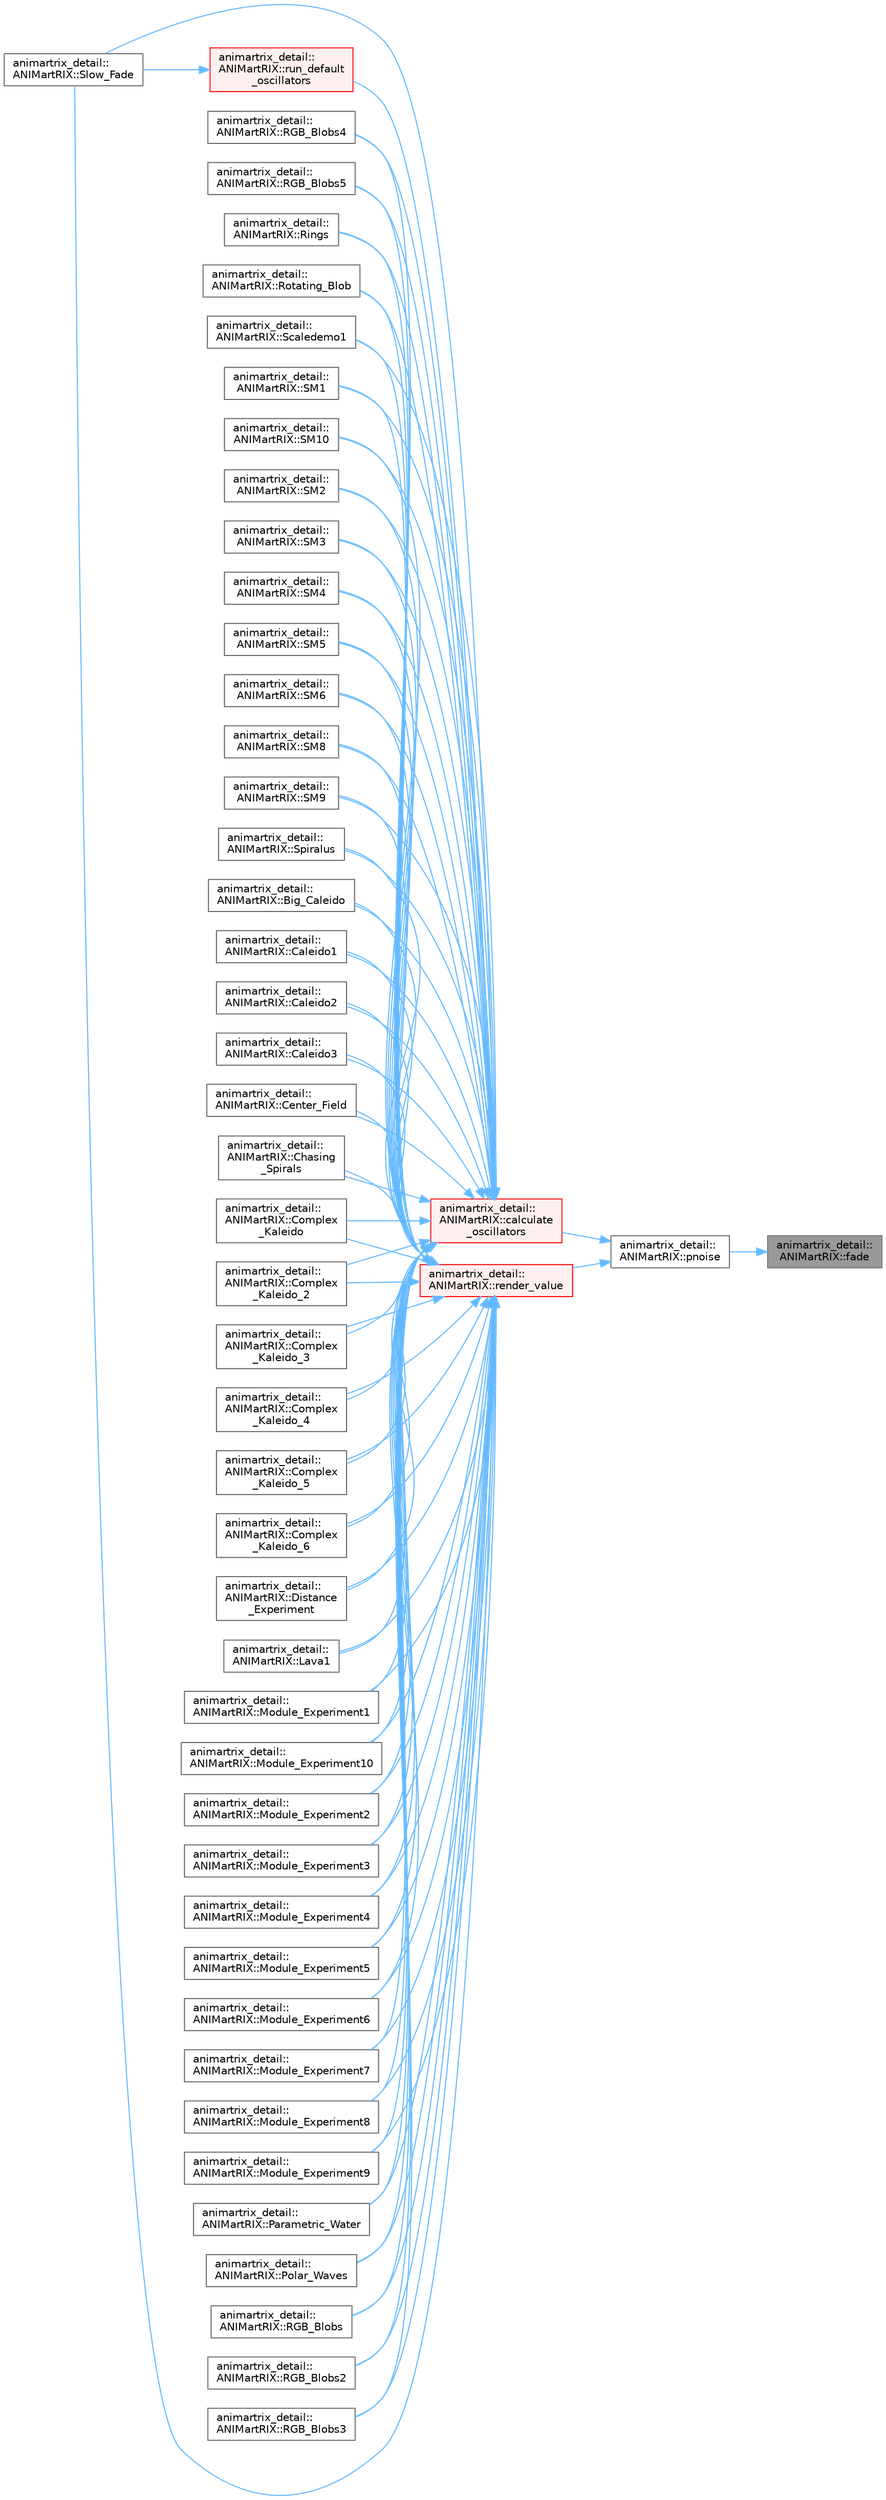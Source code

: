 digraph "animartrix_detail::ANIMartRIX::fade"
{
 // LATEX_PDF_SIZE
  bgcolor="transparent";
  edge [fontname=Helvetica,fontsize=10,labelfontname=Helvetica,labelfontsize=10];
  node [fontname=Helvetica,fontsize=10,shape=box,height=0.2,width=0.4];
  rankdir="RL";
  Node1 [id="Node000001",label="animartrix_detail::\lANIMartRIX::fade",height=0.2,width=0.4,color="gray40", fillcolor="grey60", style="filled", fontcolor="black",tooltip=" "];
  Node1 -> Node2 [id="edge1_Node000001_Node000002",dir="back",color="steelblue1",style="solid",tooltip=" "];
  Node2 [id="Node000002",label="animartrix_detail::\lANIMartRIX::pnoise",height=0.2,width=0.4,color="grey40", fillcolor="white", style="filled",URL="$df/d5e/classanimartrix__detail_1_1_a_n_i_mart_r_i_x.html#a4e599e324fb4f9bec1a113f1843f6058",tooltip=" "];
  Node2 -> Node3 [id="edge2_Node000002_Node000003",dir="back",color="steelblue1",style="solid",tooltip=" "];
  Node3 [id="Node000003",label="animartrix_detail::\lANIMartRIX::calculate\l_oscillators",height=0.2,width=0.4,color="red", fillcolor="#FFF0F0", style="filled",URL="$df/d5e/classanimartrix__detail_1_1_a_n_i_mart_r_i_x.html#a8f1a3ef6f9688953f30b62ee5a3842e0",tooltip=" "];
  Node3 -> Node4 [id="edge3_Node000003_Node000004",dir="back",color="steelblue1",style="solid",tooltip=" "];
  Node4 [id="Node000004",label="animartrix_detail::\lANIMartRIX::Big_Caleido",height=0.2,width=0.4,color="grey40", fillcolor="white", style="filled",URL="$df/d5e/classanimartrix__detail_1_1_a_n_i_mart_r_i_x.html#afd42bd1ab9524ace460826650d786553",tooltip=" "];
  Node3 -> Node5 [id="edge4_Node000003_Node000005",dir="back",color="steelblue1",style="solid",tooltip=" "];
  Node5 [id="Node000005",label="animartrix_detail::\lANIMartRIX::Caleido1",height=0.2,width=0.4,color="grey40", fillcolor="white", style="filled",URL="$df/d5e/classanimartrix__detail_1_1_a_n_i_mart_r_i_x.html#a635b9bd669d09ed6fb6fd57928d7db35",tooltip=" "];
  Node3 -> Node6 [id="edge5_Node000003_Node000006",dir="back",color="steelblue1",style="solid",tooltip=" "];
  Node6 [id="Node000006",label="animartrix_detail::\lANIMartRIX::Caleido2",height=0.2,width=0.4,color="grey40", fillcolor="white", style="filled",URL="$df/d5e/classanimartrix__detail_1_1_a_n_i_mart_r_i_x.html#aaf67b24ce35b40df41e25e1f38c094c4",tooltip=" "];
  Node3 -> Node7 [id="edge6_Node000003_Node000007",dir="back",color="steelblue1",style="solid",tooltip=" "];
  Node7 [id="Node000007",label="animartrix_detail::\lANIMartRIX::Caleido3",height=0.2,width=0.4,color="grey40", fillcolor="white", style="filled",URL="$df/d5e/classanimartrix__detail_1_1_a_n_i_mart_r_i_x.html#ae641ea96215a7c955214c9d942210d39",tooltip=" "];
  Node3 -> Node8 [id="edge7_Node000003_Node000008",dir="back",color="steelblue1",style="solid",tooltip=" "];
  Node8 [id="Node000008",label="animartrix_detail::\lANIMartRIX::Center_Field",height=0.2,width=0.4,color="grey40", fillcolor="white", style="filled",URL="$df/d5e/classanimartrix__detail_1_1_a_n_i_mart_r_i_x.html#a935f5ce0a54dd11a017c2144a4391c30",tooltip=" "];
  Node3 -> Node9 [id="edge8_Node000003_Node000009",dir="back",color="steelblue1",style="solid",tooltip=" "];
  Node9 [id="Node000009",label="animartrix_detail::\lANIMartRIX::Chasing\l_Spirals",height=0.2,width=0.4,color="grey40", fillcolor="white", style="filled",URL="$df/d5e/classanimartrix__detail_1_1_a_n_i_mart_r_i_x.html#a6475946cb350bccabbca3d28eee3bede",tooltip=" "];
  Node3 -> Node10 [id="edge9_Node000003_Node000010",dir="back",color="steelblue1",style="solid",tooltip=" "];
  Node10 [id="Node000010",label="animartrix_detail::\lANIMartRIX::Complex\l_Kaleido",height=0.2,width=0.4,color="grey40", fillcolor="white", style="filled",URL="$df/d5e/classanimartrix__detail_1_1_a_n_i_mart_r_i_x.html#a2a50d7ce292db55ed53567b5f87c6e4d",tooltip=" "];
  Node3 -> Node11 [id="edge10_Node000003_Node000011",dir="back",color="steelblue1",style="solid",tooltip=" "];
  Node11 [id="Node000011",label="animartrix_detail::\lANIMartRIX::Complex\l_Kaleido_2",height=0.2,width=0.4,color="grey40", fillcolor="white", style="filled",URL="$df/d5e/classanimartrix__detail_1_1_a_n_i_mart_r_i_x.html#aa4f118355ed38a09cbac05c0ed1487e6",tooltip=" "];
  Node3 -> Node12 [id="edge11_Node000003_Node000012",dir="back",color="steelblue1",style="solid",tooltip=" "];
  Node12 [id="Node000012",label="animartrix_detail::\lANIMartRIX::Complex\l_Kaleido_3",height=0.2,width=0.4,color="grey40", fillcolor="white", style="filled",URL="$df/d5e/classanimartrix__detail_1_1_a_n_i_mart_r_i_x.html#aafa5d8f53b7592d3e8c05c77d233842d",tooltip=" "];
  Node3 -> Node13 [id="edge12_Node000003_Node000013",dir="back",color="steelblue1",style="solid",tooltip=" "];
  Node13 [id="Node000013",label="animartrix_detail::\lANIMartRIX::Complex\l_Kaleido_4",height=0.2,width=0.4,color="grey40", fillcolor="white", style="filled",URL="$df/d5e/classanimartrix__detail_1_1_a_n_i_mart_r_i_x.html#aaa6e9f5d15d84f47ab2cf9aec551f414",tooltip=" "];
  Node3 -> Node14 [id="edge13_Node000003_Node000014",dir="back",color="steelblue1",style="solid",tooltip=" "];
  Node14 [id="Node000014",label="animartrix_detail::\lANIMartRIX::Complex\l_Kaleido_5",height=0.2,width=0.4,color="grey40", fillcolor="white", style="filled",URL="$df/d5e/classanimartrix__detail_1_1_a_n_i_mart_r_i_x.html#a3ee9be43132eaf3adf379632b2f64c67",tooltip=" "];
  Node3 -> Node15 [id="edge14_Node000003_Node000015",dir="back",color="steelblue1",style="solid",tooltip=" "];
  Node15 [id="Node000015",label="animartrix_detail::\lANIMartRIX::Complex\l_Kaleido_6",height=0.2,width=0.4,color="grey40", fillcolor="white", style="filled",URL="$df/d5e/classanimartrix__detail_1_1_a_n_i_mart_r_i_x.html#a118657bb9d688681edf4eda3d3e5e4e8",tooltip=" "];
  Node3 -> Node16 [id="edge15_Node000003_Node000016",dir="back",color="steelblue1",style="solid",tooltip=" "];
  Node16 [id="Node000016",label="animartrix_detail::\lANIMartRIX::Distance\l_Experiment",height=0.2,width=0.4,color="grey40", fillcolor="white", style="filled",URL="$df/d5e/classanimartrix__detail_1_1_a_n_i_mart_r_i_x.html#ab80f5d0aa4154346dbc4d7da7728bd76",tooltip=" "];
  Node3 -> Node17 [id="edge16_Node000003_Node000017",dir="back",color="steelblue1",style="solid",tooltip=" "];
  Node17 [id="Node000017",label="animartrix_detail::\lANIMartRIX::Lava1",height=0.2,width=0.4,color="grey40", fillcolor="white", style="filled",URL="$df/d5e/classanimartrix__detail_1_1_a_n_i_mart_r_i_x.html#a41cfe7048ff500d69896a1bf782876ea",tooltip=" "];
  Node3 -> Node18 [id="edge17_Node000003_Node000018",dir="back",color="steelblue1",style="solid",tooltip=" "];
  Node18 [id="Node000018",label="animartrix_detail::\lANIMartRIX::Module_Experiment1",height=0.2,width=0.4,color="grey40", fillcolor="white", style="filled",URL="$df/d5e/classanimartrix__detail_1_1_a_n_i_mart_r_i_x.html#a05f4cb7ab634b4eac92529bc38087ffd",tooltip=" "];
  Node3 -> Node19 [id="edge18_Node000003_Node000019",dir="back",color="steelblue1",style="solid",tooltip=" "];
  Node19 [id="Node000019",label="animartrix_detail::\lANIMartRIX::Module_Experiment10",height=0.2,width=0.4,color="grey40", fillcolor="white", style="filled",URL="$df/d5e/classanimartrix__detail_1_1_a_n_i_mart_r_i_x.html#a5fc440a502553a8c0e2057466a3f863f",tooltip=" "];
  Node3 -> Node20 [id="edge19_Node000003_Node000020",dir="back",color="steelblue1",style="solid",tooltip=" "];
  Node20 [id="Node000020",label="animartrix_detail::\lANIMartRIX::Module_Experiment2",height=0.2,width=0.4,color="grey40", fillcolor="white", style="filled",URL="$df/d5e/classanimartrix__detail_1_1_a_n_i_mart_r_i_x.html#a5f801b2b8c16f34456bf50c049c201e8",tooltip=" "];
  Node3 -> Node21 [id="edge20_Node000003_Node000021",dir="back",color="steelblue1",style="solid",tooltip=" "];
  Node21 [id="Node000021",label="animartrix_detail::\lANIMartRIX::Module_Experiment3",height=0.2,width=0.4,color="grey40", fillcolor="white", style="filled",URL="$df/d5e/classanimartrix__detail_1_1_a_n_i_mart_r_i_x.html#a9095b1798ba7315d94d5e577562de065",tooltip=" "];
  Node3 -> Node22 [id="edge21_Node000003_Node000022",dir="back",color="steelblue1",style="solid",tooltip=" "];
  Node22 [id="Node000022",label="animartrix_detail::\lANIMartRIX::Module_Experiment4",height=0.2,width=0.4,color="grey40", fillcolor="white", style="filled",URL="$df/d5e/classanimartrix__detail_1_1_a_n_i_mart_r_i_x.html#a165e52b98ceda0602285abe1b977b5d8",tooltip=" "];
  Node3 -> Node23 [id="edge22_Node000003_Node000023",dir="back",color="steelblue1",style="solid",tooltip=" "];
  Node23 [id="Node000023",label="animartrix_detail::\lANIMartRIX::Module_Experiment5",height=0.2,width=0.4,color="grey40", fillcolor="white", style="filled",URL="$df/d5e/classanimartrix__detail_1_1_a_n_i_mart_r_i_x.html#a76fc7586ee468e81955121181345f161",tooltip=" "];
  Node3 -> Node24 [id="edge23_Node000003_Node000024",dir="back",color="steelblue1",style="solid",tooltip=" "];
  Node24 [id="Node000024",label="animartrix_detail::\lANIMartRIX::Module_Experiment6",height=0.2,width=0.4,color="grey40", fillcolor="white", style="filled",URL="$df/d5e/classanimartrix__detail_1_1_a_n_i_mart_r_i_x.html#af83d95ad864df77e52956ea0e5db6322",tooltip=" "];
  Node3 -> Node25 [id="edge24_Node000003_Node000025",dir="back",color="steelblue1",style="solid",tooltip=" "];
  Node25 [id="Node000025",label="animartrix_detail::\lANIMartRIX::Module_Experiment7",height=0.2,width=0.4,color="grey40", fillcolor="white", style="filled",URL="$df/d5e/classanimartrix__detail_1_1_a_n_i_mart_r_i_x.html#a60103321537b27127dc357a0865e7b93",tooltip=" "];
  Node3 -> Node26 [id="edge25_Node000003_Node000026",dir="back",color="steelblue1",style="solid",tooltip=" "];
  Node26 [id="Node000026",label="animartrix_detail::\lANIMartRIX::Module_Experiment8",height=0.2,width=0.4,color="grey40", fillcolor="white", style="filled",URL="$df/d5e/classanimartrix__detail_1_1_a_n_i_mart_r_i_x.html#a396360a3178c3c4402ef95f59a0b108d",tooltip=" "];
  Node3 -> Node27 [id="edge26_Node000003_Node000027",dir="back",color="steelblue1",style="solid",tooltip=" "];
  Node27 [id="Node000027",label="animartrix_detail::\lANIMartRIX::Module_Experiment9",height=0.2,width=0.4,color="grey40", fillcolor="white", style="filled",URL="$df/d5e/classanimartrix__detail_1_1_a_n_i_mart_r_i_x.html#a364c32e87692fdfb1ab453cf47b55657",tooltip=" "];
  Node3 -> Node28 [id="edge27_Node000003_Node000028",dir="back",color="steelblue1",style="solid",tooltip=" "];
  Node28 [id="Node000028",label="animartrix_detail::\lANIMartRIX::Parametric_Water",height=0.2,width=0.4,color="grey40", fillcolor="white", style="filled",URL="$df/d5e/classanimartrix__detail_1_1_a_n_i_mart_r_i_x.html#aea01dc23c7b6c1534f29f9261cb72a00",tooltip=" "];
  Node3 -> Node29 [id="edge28_Node000003_Node000029",dir="back",color="steelblue1",style="solid",tooltip=" "];
  Node29 [id="Node000029",label="animartrix_detail::\lANIMartRIX::Polar_Waves",height=0.2,width=0.4,color="grey40", fillcolor="white", style="filled",URL="$df/d5e/classanimartrix__detail_1_1_a_n_i_mart_r_i_x.html#af6cc3badc6fddb1c90c1b56e4e671603",tooltip=" "];
  Node3 -> Node30 [id="edge29_Node000003_Node000030",dir="back",color="steelblue1",style="solid",tooltip=" "];
  Node30 [id="Node000030",label="animartrix_detail::\lANIMartRIX::RGB_Blobs",height=0.2,width=0.4,color="grey40", fillcolor="white", style="filled",URL="$df/d5e/classanimartrix__detail_1_1_a_n_i_mart_r_i_x.html#a9121d7dd9816ff120bd3f794545d2938",tooltip=" "];
  Node3 -> Node31 [id="edge30_Node000003_Node000031",dir="back",color="steelblue1",style="solid",tooltip=" "];
  Node31 [id="Node000031",label="animartrix_detail::\lANIMartRIX::RGB_Blobs2",height=0.2,width=0.4,color="grey40", fillcolor="white", style="filled",URL="$df/d5e/classanimartrix__detail_1_1_a_n_i_mart_r_i_x.html#a758452158fbdc0d119647b953191a1a2",tooltip=" "];
  Node3 -> Node32 [id="edge31_Node000003_Node000032",dir="back",color="steelblue1",style="solid",tooltip=" "];
  Node32 [id="Node000032",label="animartrix_detail::\lANIMartRIX::RGB_Blobs3",height=0.2,width=0.4,color="grey40", fillcolor="white", style="filled",URL="$df/d5e/classanimartrix__detail_1_1_a_n_i_mart_r_i_x.html#acd3e2ddec965fd407dd7f38abea59f14",tooltip=" "];
  Node3 -> Node33 [id="edge32_Node000003_Node000033",dir="back",color="steelblue1",style="solid",tooltip=" "];
  Node33 [id="Node000033",label="animartrix_detail::\lANIMartRIX::RGB_Blobs4",height=0.2,width=0.4,color="grey40", fillcolor="white", style="filled",URL="$df/d5e/classanimartrix__detail_1_1_a_n_i_mart_r_i_x.html#ad61171286d065f87c26cd6f55051a6be",tooltip=" "];
  Node3 -> Node34 [id="edge33_Node000003_Node000034",dir="back",color="steelblue1",style="solid",tooltip=" "];
  Node34 [id="Node000034",label="animartrix_detail::\lANIMartRIX::RGB_Blobs5",height=0.2,width=0.4,color="grey40", fillcolor="white", style="filled",URL="$df/d5e/classanimartrix__detail_1_1_a_n_i_mart_r_i_x.html#afa825942cafab7a498a6751c27d74338",tooltip=" "];
  Node3 -> Node35 [id="edge34_Node000003_Node000035",dir="back",color="steelblue1",style="solid",tooltip=" "];
  Node35 [id="Node000035",label="animartrix_detail::\lANIMartRIX::Rings",height=0.2,width=0.4,color="grey40", fillcolor="white", style="filled",URL="$df/d5e/classanimartrix__detail_1_1_a_n_i_mart_r_i_x.html#a597433ca00a21a25a3c906406c2e87a8",tooltip=" "];
  Node3 -> Node36 [id="edge35_Node000003_Node000036",dir="back",color="steelblue1",style="solid",tooltip=" "];
  Node36 [id="Node000036",label="animartrix_detail::\lANIMartRIX::Rotating_Blob",height=0.2,width=0.4,color="grey40", fillcolor="white", style="filled",URL="$df/d5e/classanimartrix__detail_1_1_a_n_i_mart_r_i_x.html#ab750af5a909df3b86ad6dba13654b7f3",tooltip=" "];
  Node3 -> Node37 [id="edge36_Node000003_Node000037",dir="back",color="steelblue1",style="solid",tooltip=" "];
  Node37 [id="Node000037",label="animartrix_detail::\lANIMartRIX::run_default\l_oscillators",height=0.2,width=0.4,color="red", fillcolor="#FFF0F0", style="filled",URL="$df/d5e/classanimartrix__detail_1_1_a_n_i_mart_r_i_x.html#abe838f642d6fe7c75c61f288b2ddb207",tooltip=" "];
  Node37 -> Node39 [id="edge37_Node000037_Node000039",dir="back",color="steelblue1",style="solid",tooltip=" "];
  Node39 [id="Node000039",label="animartrix_detail::\lANIMartRIX::Slow_Fade",height=0.2,width=0.4,color="grey40", fillcolor="white", style="filled",URL="$df/d5e/classanimartrix__detail_1_1_a_n_i_mart_r_i_x.html#a5b783dbaa0771a5d0af729d0314982de",tooltip=" "];
  Node3 -> Node42 [id="edge38_Node000003_Node000042",dir="back",color="steelblue1",style="solid",tooltip=" "];
  Node42 [id="Node000042",label="animartrix_detail::\lANIMartRIX::Scaledemo1",height=0.2,width=0.4,color="grey40", fillcolor="white", style="filled",URL="$df/d5e/classanimartrix__detail_1_1_a_n_i_mart_r_i_x.html#ad01a9c7de26ab55ffe76d821ccecb64f",tooltip=" "];
  Node3 -> Node39 [id="edge39_Node000003_Node000039",dir="back",color="steelblue1",style="solid",tooltip=" "];
  Node3 -> Node43 [id="edge40_Node000003_Node000043",dir="back",color="steelblue1",style="solid",tooltip=" "];
  Node43 [id="Node000043",label="animartrix_detail::\lANIMartRIX::SM1",height=0.2,width=0.4,color="grey40", fillcolor="white", style="filled",URL="$df/d5e/classanimartrix__detail_1_1_a_n_i_mart_r_i_x.html#a3ed9ef2eeedfd2f36a206f8ab232c3cd",tooltip=" "];
  Node3 -> Node44 [id="edge41_Node000003_Node000044",dir="back",color="steelblue1",style="solid",tooltip=" "];
  Node44 [id="Node000044",label="animartrix_detail::\lANIMartRIX::SM10",height=0.2,width=0.4,color="grey40", fillcolor="white", style="filled",URL="$df/d5e/classanimartrix__detail_1_1_a_n_i_mart_r_i_x.html#a4f01f58744558bcde657028dcee6a6a6",tooltip=" "];
  Node3 -> Node45 [id="edge42_Node000003_Node000045",dir="back",color="steelblue1",style="solid",tooltip=" "];
  Node45 [id="Node000045",label="animartrix_detail::\lANIMartRIX::SM2",height=0.2,width=0.4,color="grey40", fillcolor="white", style="filled",URL="$df/d5e/classanimartrix__detail_1_1_a_n_i_mart_r_i_x.html#a5db256caeb07a25ac6446a5ac0da1622",tooltip=" "];
  Node3 -> Node46 [id="edge43_Node000003_Node000046",dir="back",color="steelblue1",style="solid",tooltip=" "];
  Node46 [id="Node000046",label="animartrix_detail::\lANIMartRIX::SM3",height=0.2,width=0.4,color="grey40", fillcolor="white", style="filled",URL="$df/d5e/classanimartrix__detail_1_1_a_n_i_mart_r_i_x.html#ace2a7baa87d8879f13d55359623ce515",tooltip=" "];
  Node3 -> Node47 [id="edge44_Node000003_Node000047",dir="back",color="steelblue1",style="solid",tooltip=" "];
  Node47 [id="Node000047",label="animartrix_detail::\lANIMartRIX::SM4",height=0.2,width=0.4,color="grey40", fillcolor="white", style="filled",URL="$df/d5e/classanimartrix__detail_1_1_a_n_i_mart_r_i_x.html#a034daa1ad2b1306def22f317ac103f2e",tooltip=" "];
  Node3 -> Node48 [id="edge45_Node000003_Node000048",dir="back",color="steelblue1",style="solid",tooltip=" "];
  Node48 [id="Node000048",label="animartrix_detail::\lANIMartRIX::SM5",height=0.2,width=0.4,color="grey40", fillcolor="white", style="filled",URL="$df/d5e/classanimartrix__detail_1_1_a_n_i_mart_r_i_x.html#a7d0e3fc2284c9c371943c60022d9bdf0",tooltip=" "];
  Node3 -> Node49 [id="edge46_Node000003_Node000049",dir="back",color="steelblue1",style="solid",tooltip=" "];
  Node49 [id="Node000049",label="animartrix_detail::\lANIMartRIX::SM6",height=0.2,width=0.4,color="grey40", fillcolor="white", style="filled",URL="$df/d5e/classanimartrix__detail_1_1_a_n_i_mart_r_i_x.html#a121bf7b262a81214a229fc3db3cae0b1",tooltip=" "];
  Node3 -> Node50 [id="edge47_Node000003_Node000050",dir="back",color="steelblue1",style="solid",tooltip=" "];
  Node50 [id="Node000050",label="animartrix_detail::\lANIMartRIX::SM8",height=0.2,width=0.4,color="grey40", fillcolor="white", style="filled",URL="$df/d5e/classanimartrix__detail_1_1_a_n_i_mart_r_i_x.html#a19408db3c2f47c7009d2cd71dc6fe4c3",tooltip=" "];
  Node3 -> Node51 [id="edge48_Node000003_Node000051",dir="back",color="steelblue1",style="solid",tooltip=" "];
  Node51 [id="Node000051",label="animartrix_detail::\lANIMartRIX::SM9",height=0.2,width=0.4,color="grey40", fillcolor="white", style="filled",URL="$df/d5e/classanimartrix__detail_1_1_a_n_i_mart_r_i_x.html#aadb8f1623ec92a0c48de2655ef514082",tooltip=" "];
  Node3 -> Node52 [id="edge49_Node000003_Node000052",dir="back",color="steelblue1",style="solid",tooltip=" "];
  Node52 [id="Node000052",label="animartrix_detail::\lANIMartRIX::Spiralus",height=0.2,width=0.4,color="grey40", fillcolor="white", style="filled",URL="$df/d5e/classanimartrix__detail_1_1_a_n_i_mart_r_i_x.html#a2b274ca72ef7ad21fb086fc50e0be9ee",tooltip=" "];
  Node2 -> Node57 [id="edge50_Node000002_Node000057",dir="back",color="steelblue1",style="solid",tooltip=" "];
  Node57 [id="Node000057",label="animartrix_detail::\lANIMartRIX::render_value",height=0.2,width=0.4,color="red", fillcolor="#FFF0F0", style="filled",URL="$df/d5e/classanimartrix__detail_1_1_a_n_i_mart_r_i_x.html#a867d92fbbe56d9cdbd02638db2795324",tooltip=" "];
  Node57 -> Node4 [id="edge51_Node000057_Node000004",dir="back",color="steelblue1",style="solid",tooltip=" "];
  Node57 -> Node5 [id="edge52_Node000057_Node000005",dir="back",color="steelblue1",style="solid",tooltip=" "];
  Node57 -> Node6 [id="edge53_Node000057_Node000006",dir="back",color="steelblue1",style="solid",tooltip=" "];
  Node57 -> Node7 [id="edge54_Node000057_Node000007",dir="back",color="steelblue1",style="solid",tooltip=" "];
  Node57 -> Node8 [id="edge55_Node000057_Node000008",dir="back",color="steelblue1",style="solid",tooltip=" "];
  Node57 -> Node9 [id="edge56_Node000057_Node000009",dir="back",color="steelblue1",style="solid",tooltip=" "];
  Node57 -> Node10 [id="edge57_Node000057_Node000010",dir="back",color="steelblue1",style="solid",tooltip=" "];
  Node57 -> Node11 [id="edge58_Node000057_Node000011",dir="back",color="steelblue1",style="solid",tooltip=" "];
  Node57 -> Node12 [id="edge59_Node000057_Node000012",dir="back",color="steelblue1",style="solid",tooltip=" "];
  Node57 -> Node13 [id="edge60_Node000057_Node000013",dir="back",color="steelblue1",style="solid",tooltip=" "];
  Node57 -> Node14 [id="edge61_Node000057_Node000014",dir="back",color="steelblue1",style="solid",tooltip=" "];
  Node57 -> Node15 [id="edge62_Node000057_Node000015",dir="back",color="steelblue1",style="solid",tooltip=" "];
  Node57 -> Node16 [id="edge63_Node000057_Node000016",dir="back",color="steelblue1",style="solid",tooltip=" "];
  Node57 -> Node17 [id="edge64_Node000057_Node000017",dir="back",color="steelblue1",style="solid",tooltip=" "];
  Node57 -> Node18 [id="edge65_Node000057_Node000018",dir="back",color="steelblue1",style="solid",tooltip=" "];
  Node57 -> Node19 [id="edge66_Node000057_Node000019",dir="back",color="steelblue1",style="solid",tooltip=" "];
  Node57 -> Node20 [id="edge67_Node000057_Node000020",dir="back",color="steelblue1",style="solid",tooltip=" "];
  Node57 -> Node21 [id="edge68_Node000057_Node000021",dir="back",color="steelblue1",style="solid",tooltip=" "];
  Node57 -> Node22 [id="edge69_Node000057_Node000022",dir="back",color="steelblue1",style="solid",tooltip=" "];
  Node57 -> Node23 [id="edge70_Node000057_Node000023",dir="back",color="steelblue1",style="solid",tooltip=" "];
  Node57 -> Node24 [id="edge71_Node000057_Node000024",dir="back",color="steelblue1",style="solid",tooltip=" "];
  Node57 -> Node25 [id="edge72_Node000057_Node000025",dir="back",color="steelblue1",style="solid",tooltip=" "];
  Node57 -> Node26 [id="edge73_Node000057_Node000026",dir="back",color="steelblue1",style="solid",tooltip=" "];
  Node57 -> Node27 [id="edge74_Node000057_Node000027",dir="back",color="steelblue1",style="solid",tooltip=" "];
  Node57 -> Node28 [id="edge75_Node000057_Node000028",dir="back",color="steelblue1",style="solid",tooltip=" "];
  Node57 -> Node29 [id="edge76_Node000057_Node000029",dir="back",color="steelblue1",style="solid",tooltip=" "];
  Node57 -> Node30 [id="edge77_Node000057_Node000030",dir="back",color="steelblue1",style="solid",tooltip=" "];
  Node57 -> Node31 [id="edge78_Node000057_Node000031",dir="back",color="steelblue1",style="solid",tooltip=" "];
  Node57 -> Node32 [id="edge79_Node000057_Node000032",dir="back",color="steelblue1",style="solid",tooltip=" "];
  Node57 -> Node33 [id="edge80_Node000057_Node000033",dir="back",color="steelblue1",style="solid",tooltip=" "];
  Node57 -> Node34 [id="edge81_Node000057_Node000034",dir="back",color="steelblue1",style="solid",tooltip=" "];
  Node57 -> Node35 [id="edge82_Node000057_Node000035",dir="back",color="steelblue1",style="solid",tooltip=" "];
  Node57 -> Node36 [id="edge83_Node000057_Node000036",dir="back",color="steelblue1",style="solid",tooltip=" "];
  Node57 -> Node42 [id="edge84_Node000057_Node000042",dir="back",color="steelblue1",style="solid",tooltip=" "];
  Node57 -> Node39 [id="edge85_Node000057_Node000039",dir="back",color="steelblue1",style="solid",tooltip=" "];
  Node57 -> Node43 [id="edge86_Node000057_Node000043",dir="back",color="steelblue1",style="solid",tooltip=" "];
  Node57 -> Node44 [id="edge87_Node000057_Node000044",dir="back",color="steelblue1",style="solid",tooltip=" "];
  Node57 -> Node45 [id="edge88_Node000057_Node000045",dir="back",color="steelblue1",style="solid",tooltip=" "];
  Node57 -> Node46 [id="edge89_Node000057_Node000046",dir="back",color="steelblue1",style="solid",tooltip=" "];
  Node57 -> Node47 [id="edge90_Node000057_Node000047",dir="back",color="steelblue1",style="solid",tooltip=" "];
  Node57 -> Node48 [id="edge91_Node000057_Node000048",dir="back",color="steelblue1",style="solid",tooltip=" "];
  Node57 -> Node49 [id="edge92_Node000057_Node000049",dir="back",color="steelblue1",style="solid",tooltip=" "];
  Node57 -> Node50 [id="edge93_Node000057_Node000050",dir="back",color="steelblue1",style="solid",tooltip=" "];
  Node57 -> Node51 [id="edge94_Node000057_Node000051",dir="back",color="steelblue1",style="solid",tooltip=" "];
  Node57 -> Node52 [id="edge95_Node000057_Node000052",dir="back",color="steelblue1",style="solid",tooltip=" "];
}
